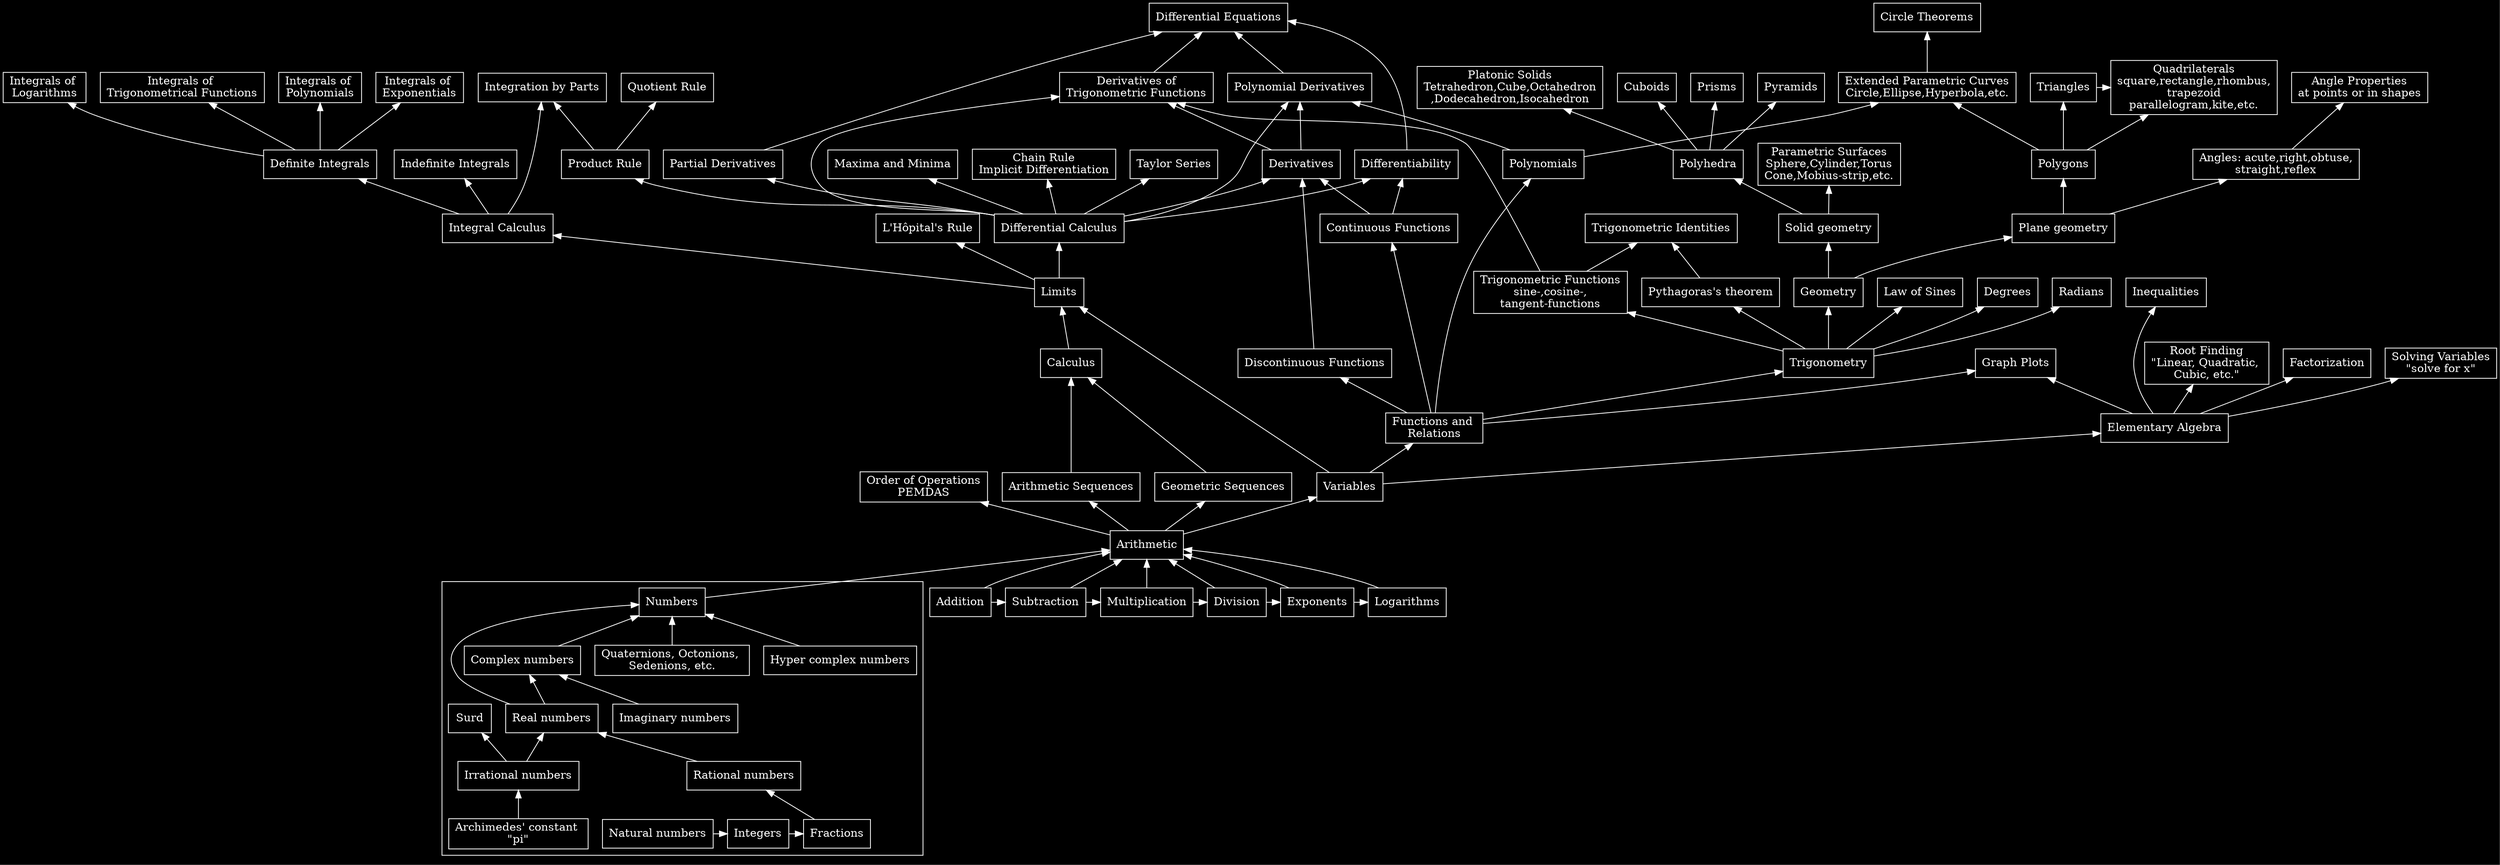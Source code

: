digraph DG 
{
splines="TRUE"
orientation="[IL]*"
rankdir="BT"
node[shape="box" fontcolor=white color=white]
edge[color=white]
bgcolor=black

//======= width height zoom centerx centery
// viewport="2880, 1800,  1.0, 0.0,    0.0"

//================================ Numbers
subgraph cluster_Numbers 
{
  color=white
  numbers_natural[label="Natural numbers"]
  numbers_integer[label="Integers"]
  numbers_fractions[label="Fractions"]
  numbers_rational[label="Rational numbers"]
  numbers_irrational[label="Irrational numbers"]
  numbers_real[label="Real numbers"]
  numbers_imaginary[label="Imaginary numbers"]
  numbers_complex[label="Complex numbers"]
  numbers_hypercomplex[label="Hyper complex numbers"]
  numbers_quaternions[label="Quaternions, Octonions, \nSedenions, etc."]
  numbers_pi[label="Archimedes' constant \n\"pi\""]
  numbers[label="Numbers"]


  numbers_natural->numbers_integer
  {rank=same numbers_natural numbers_integer numbers_fractions numbers_pi}
  numbers_integer->numbers_fractions
  numbers_fractions->numbers_rational
  numbers_rational->numbers_real->numbers
  numbers_irrational->numbers_real
  numbers_irrational->Surd

  numbers_pi->numbers_irrational

  {rank=same numbers_imaginary numbers_real}

  numbers_imaginary->numbers_complex
  numbers_real->numbers_complex->numbers

  numbers_hypercomplex->numbers
  numbers_quaternions->numbers
}

//================================ Arithmetic
Addition->Arithmetic
Subtraction->Arithmetic
Multiplication->Arithmetic
Division->Arithmetic
Exponents->Arithmetic
Logarithms->Arithmetic

{rank=same Addition Subtraction Multiplication Division Exponents Logarithms}
Addition->Subtraction->Multiplication->Division->Exponents->Logarithms

numbers->Arithmetic

order_of_ops[label="Order of Operations\nPEMDAS"]

Arithmetic->order_of_ops

//================================ Sequences
Arithmetic_sequence[label="Arithmetic Sequences"]
Geometric_sequence[label="Geometric Sequences"]

Arithmetic->Arithmetic_sequence->Calculus
Arithmetic->Geometric_sequence->Calculus
Arithmetic->Variables

Variables->elementary_algebra
Variables->functions
functions->Polynomials

//================================ Algebra
elementary_algebra[label="Elementary Algebra"]
graphs[label="Graph Plots"]

functions[label="Functions and \nRelations"]

solving_variables[label="Solving Variables\n\"solve for x\""]

root_finding[label="Root Finding\n\"Linear, Quadratic, \nCubic, etc.\""]

elementary_algebra->graphs
elementary_algebra->solving_variables
elementary_algebra->Factorization
elementary_algebra->root_finding
elementary_algebra->Inequalities

functions->graphs
functions->"Continuous Functions"->Differentiability
functions->"Discontinuous Functions"

Variables->Limits

//================================ Calculus
polynomial_derivatives[label="Polynomial Derivatives"]

Calculus->Limits

l_hopital_rule[label="L'Hôpital's Rule"]

Limits->l_hopital_rule

{rank=same Limits Inequalities}

//================================ Differential Calculus
"Discontinuous Functions"->Derivatives
"Continuous Functions"->Derivatives

differential_calculus->Derivatives
differential_calculus[label="Differential Calculus"]

Limits->differential_calculus
differential_calculus->polynomial_derivatives
differential_calculus->trig_derivatives
differential_calculus->"Product Rule"->"Quotient Rule"
differential_calculus->"Partial Derivatives"
differential_calculus->Differentiability
differential_calculus->"Maxima and Minima"
differential_calculus->"Chain Rule\nImplicit Differentiation"
differential_calculus->"Taylor Series"

Differentiability->"Differential Equations"
"Partial Derivatives"->"Differential Equations"
trig_derivatives->"Differential Equations"
polynomial_derivatives->"Differential Equations"

//================================ Integral Calculus
integral_calculus[label="Integral Calculus"]

Limits->integral_calculus
integral_calculus->"Integration by Parts"
"Product Rule"->"Integration by Parts"
integral_calculus->"Definite Integrals"
integral_calculus->"Indefinite Integrals"
"Definite Integrals"->"Integrals of \nPolynomials"
"Definite Integrals"->"Integrals of \nExponentials"
"Definite Integrals"->"Integrals of \nLogarithms"
"Definite Integrals"->"Integrals of \nTrigonometrical Functions"

//================================ Trigonometry
pythogoras[label="Pythagoras's theorem"]
sinus_functions[label="Trigonometric Functions\nsine-,cosine-,\ntangent-functions"]
law_of_sines[label="Law of Sines"]
trig_identities[label="Trigonometric Identities"]

trig_derivatives[label="Derivatives of\nTrigonometric Functions"]

functions->Trigonometry

{rank=same Trigonometry Calculus}

Trigonometry->pythogoras
Trigonometry->sinus_functions
Trigonometry->law_of_sines
pythogoras->trig_identities
sinus_functions->trig_identities

sinus_functions->trig_derivatives
Polynomials->polynomial_derivatives

Derivatives->polynomial_derivatives

Derivatives->trig_derivatives

{rank=same polynomial_derivatives trig_derivatives}

Trigonometry->Degrees
Trigonometry->Radians

//=============================== Geometry
Trigonometry->Geometry

plane_geometry[label="Plane geometry"]
solid_geometry[label="Solid geometry"]

Geometry->plane_geometry
Geometry->solid_geometry

angles[label="Angles: acute,right,obtuse,\nstraight,reflex"]

angle_properties[label="Angle Properties\nat points or in shapes"]

angles->angle_properties

plane_geometry->angles

quadrilaterals[label="Quadrilaterals\nsquare,rectangle,rhombus,\ntrapezoid\nparallelogram,kite,etc."]
ext_parametric_curves[label="Extended Parametric Curves\nCircle,Ellipse,Hyperbola,etc."]
circle_theorems[label="Circle Theorems"]

plane_geometry->Polygons
Polygons->Triangles
Polygons->quadrilaterals
Polygons->ext_parametric_curves
Polynomials->ext_parametric_curves

ext_parametric_curves->circle_theorems

{rank=same Triangles quadrilaterals}

Triangles->quadrilaterals

//=========================== Solid geometry
non_polyhedra[label="Parametric Surfaces\nSphere,Cylinder,Torus\nCone,Mobius-strip,etc."]
solid_geometry->Polyhedra
solid_geometry->non_polyhedra

platonic_solids[label="Platonic Solids\nTetrahedron,Cube,Octahedron\n,Dodecahedron,Isocahedron"]

Polyhedra->Cuboids
Polyhedra->platonic_solids
Polyhedra->Prisms
Polyhedra->Pyramids


}